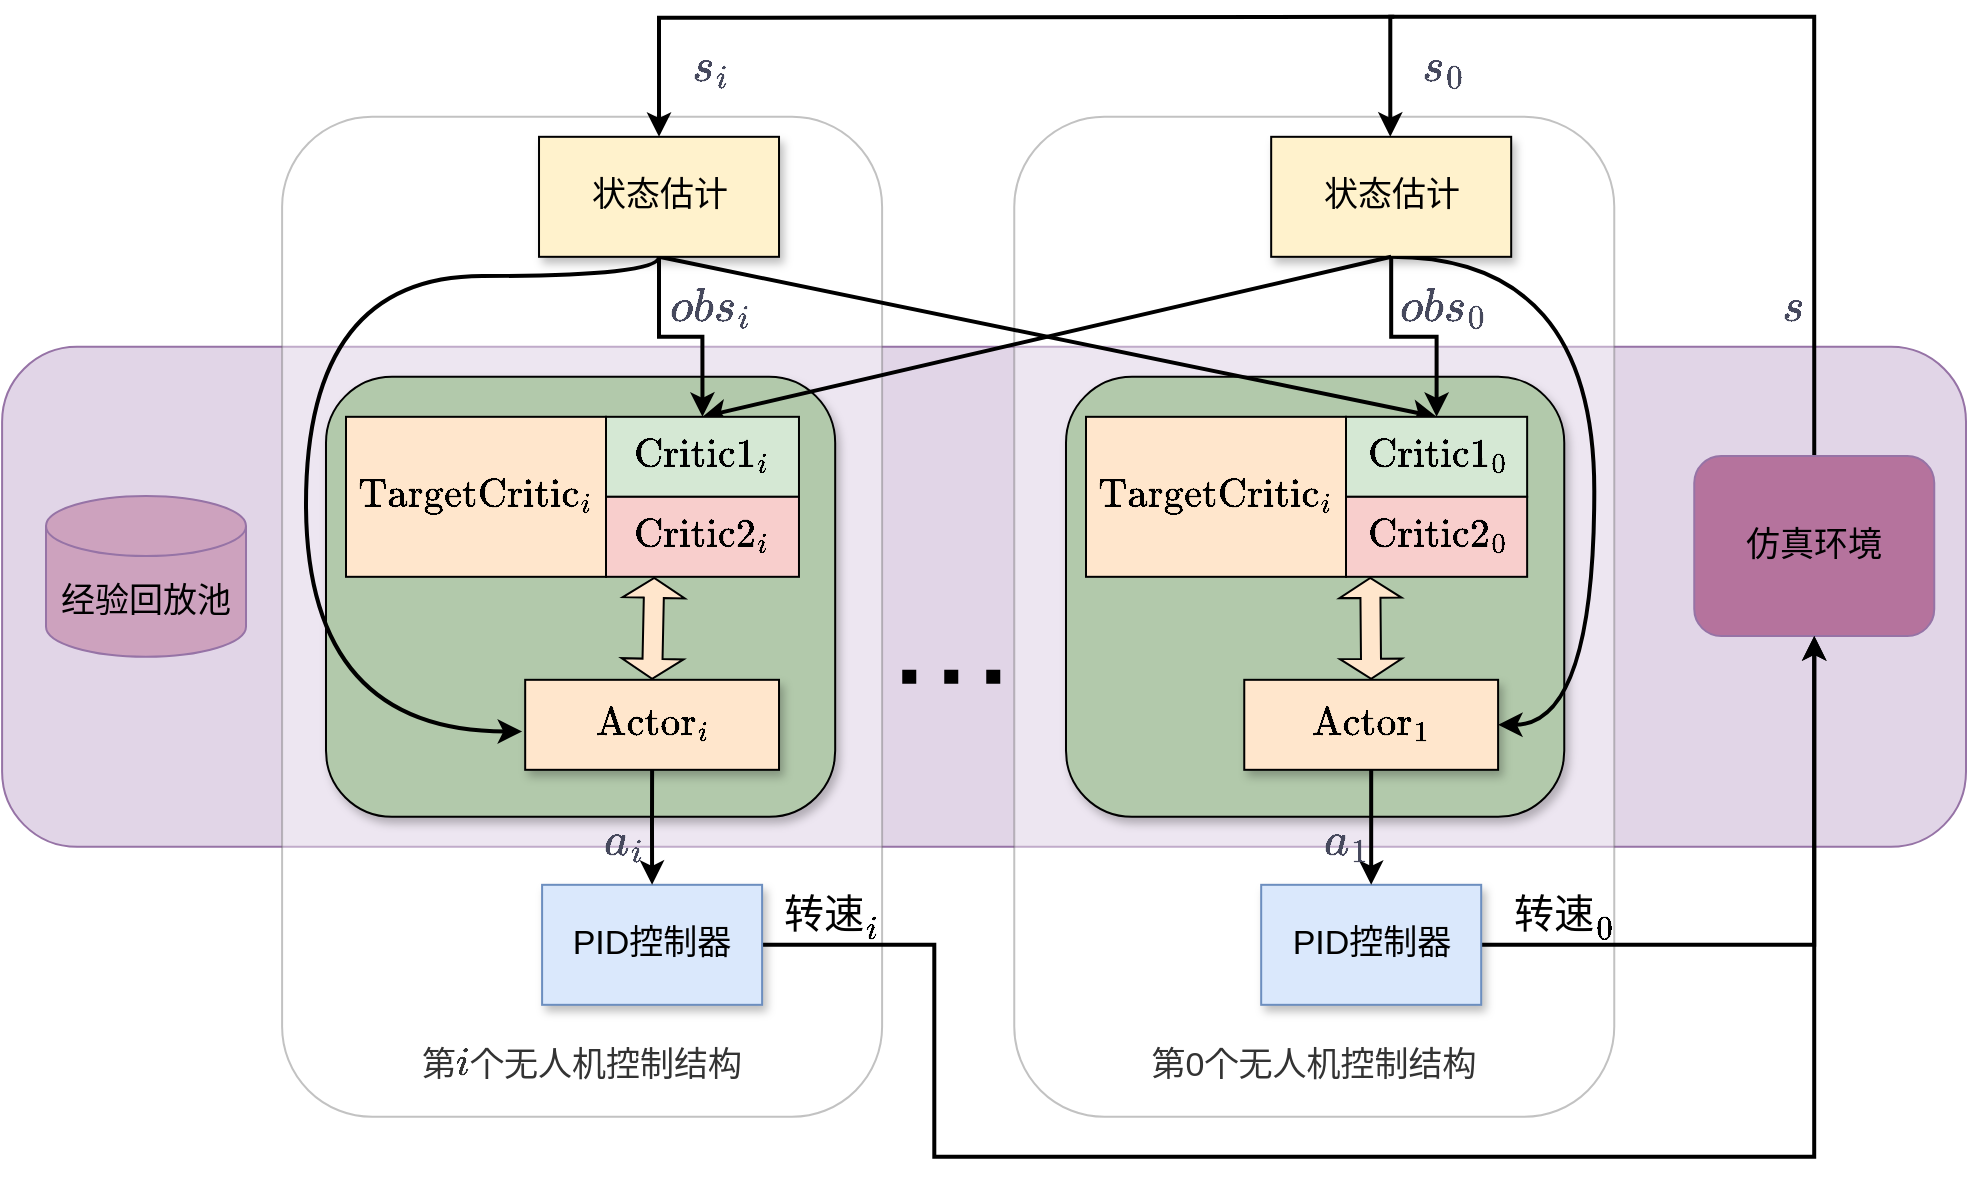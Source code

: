 <mxfile version="26.0.2">
  <diagram name="第 1 页" id="vUy5XkHIIizd0actGJSG">
    <mxGraphModel dx="2261" dy="822" grid="1" gridSize="10" guides="1" tooltips="1" connect="1" arrows="1" fold="1" page="1" pageScale="1" pageWidth="827" pageHeight="1169" math="1" shadow="0">
      <root>
        <mxCell id="0" />
        <mxCell id="1" parent="0" />
        <mxCell id="jZXJ3xpho7NZ7XZF-Gar-2" value="" style="rounded=1;whiteSpace=wrap;html=1;fillColor=#e1d5e7;strokeColor=#9673a6;" vertex="1" parent="1">
          <mxGeometry x="-281.95" y="825.41" width="981.95" height="250" as="geometry" />
        </mxCell>
        <mxCell id="-TU9CiSfj5TCnxWYMpBO-1" value="&lt;div style=&quot;font-size: 17px;&quot;&gt;&lt;br style=&quot;font-size: 17px;&quot;&gt;&lt;/div&gt;&lt;div style=&quot;font-size: 17px;&quot;&gt;&lt;br style=&quot;font-size: 17px;&quot;&gt;&lt;/div&gt;&lt;div style=&quot;font-size: 17px;&quot;&gt;&lt;br style=&quot;font-size: 17px;&quot;&gt;&lt;/div&gt;&lt;div style=&quot;font-size: 17px;&quot;&gt;&lt;br style=&quot;font-size: 17px;&quot;&gt;&lt;/div&gt;&lt;div style=&quot;font-size: 17px;&quot;&gt;&lt;br style=&quot;font-size: 17px;&quot;&gt;&lt;/div&gt;&lt;div style=&quot;font-size: 17px;&quot;&gt;&lt;br style=&quot;font-size: 17px;&quot;&gt;&lt;/div&gt;&lt;div style=&quot;font-size: 17px;&quot;&gt;&lt;br style=&quot;font-size: 17px;&quot;&gt;&lt;/div&gt;&lt;div style=&quot;font-size: 17px;&quot;&gt;&lt;br style=&quot;font-size: 17px;&quot;&gt;&lt;/div&gt;&lt;div style=&quot;font-size: 17px;&quot;&gt;&lt;br style=&quot;font-size: 17px;&quot;&gt;&lt;/div&gt;&lt;div style=&quot;font-size: 17px;&quot;&gt;&lt;br style=&quot;font-size: 17px;&quot;&gt;&lt;/div&gt;&lt;div style=&quot;font-size: 17px;&quot;&gt;&lt;br style=&quot;font-size: 17px;&quot;&gt;&lt;/div&gt;&lt;div style=&quot;font-size: 17px;&quot;&gt;&lt;br style=&quot;font-size: 17px;&quot;&gt;&lt;/div&gt;&lt;div style=&quot;font-size: 17px;&quot;&gt;&lt;br style=&quot;font-size: 17px;&quot;&gt;&lt;/div&gt;&lt;div style=&quot;font-size: 17px;&quot;&gt;&lt;br style=&quot;font-size: 17px;&quot;&gt;&lt;/div&gt;&lt;div style=&quot;font-size: 17px;&quot;&gt;&lt;br style=&quot;font-size: 17px;&quot;&gt;&lt;/div&gt;&lt;div style=&quot;font-size: 17px;&quot;&gt;&lt;br&gt;&lt;/div&gt;&lt;div style=&quot;font-size: 17px;&quot;&gt;&lt;br&gt;&lt;/div&gt;&lt;div style=&quot;font-size: 17px;&quot;&gt;&lt;br&gt;&lt;/div&gt;&lt;div style=&quot;font-size: 17px;&quot;&gt;&lt;br style=&quot;font-size: 17px;&quot;&gt;&lt;/div&gt;&lt;div style=&quot;font-size: 17px;&quot;&gt;&lt;br&gt;&lt;/div&gt;&lt;div style=&quot;font-size: 17px;&quot;&gt;&lt;br&gt;&lt;/div&gt;&lt;div style=&quot;font-size: 17px;&quot;&gt;&lt;br&gt;&lt;/div&gt;&lt;div style=&quot;font-size: 17px;&quot;&gt;&lt;span style=&quot;font-size: 17px;&quot;&gt;第0个无人机控制结构&lt;/span&gt;&lt;br style=&quot;font-size: 17px;&quot;&gt;&lt;/div&gt;" style="rounded=1;whiteSpace=wrap;html=1;labelBorderColor=none;textShadow=0;labelBackgroundColor=none;fillColor=default;strokeColor=#666666;fontColor=#333333;fontSize=17;opacity=40;" parent="1" vertex="1">
          <mxGeometry x="224.13" y="710.41" width="300" height="500" as="geometry" />
        </mxCell>
        <mxCell id="-TU9CiSfj5TCnxWYMpBO-2" value="" style="rounded=1;whiteSpace=wrap;html=1;labelBorderColor=none;textShadow=0;labelBackgroundColor=none;fillColor=#B2C9AB;strokeColor=default;fontColor=#46495D;fontSize=17;shadow=1;" parent="1" vertex="1">
          <mxGeometry x="250" y="840.41" width="249.13" height="220" as="geometry" />
        </mxCell>
        <mxCell id="-TU9CiSfj5TCnxWYMpBO-3" style="edgeStyle=orthogonalEdgeStyle;rounded=0;orthogonalLoop=1;jettySize=auto;html=1;exitX=0.5;exitY=0;exitDx=0;exitDy=0;entryX=0.5;entryY=0;entryDx=0;entryDy=0;labelBorderColor=none;textShadow=0;labelBackgroundColor=none;strokeColor=default;fontColor=default;fontSize=17;strokeWidth=2;" parent="1" source="-TU9CiSfj5TCnxWYMpBO-4" target="-TU9CiSfj5TCnxWYMpBO-6" edge="1">
          <mxGeometry relative="1" as="geometry">
            <Array as="points">
              <mxPoint x="624.13" y="660.41" />
              <mxPoint x="412.13" y="660.41" />
              <mxPoint x="412.13" y="720.41" />
            </Array>
          </mxGeometry>
        </mxCell>
        <mxCell id="-TU9CiSfj5TCnxWYMpBO-4" value="仿真环境" style="rounded=1;whiteSpace=wrap;html=1;labelBorderColor=none;textShadow=0;labelBackgroundColor=none;fillColor=light-dark(#B5739D,#392F3F);strokeColor=#9673a6;fillStyle=auto;fontSize=17;" parent="1" vertex="1">
          <mxGeometry x="564.13" y="880.0" width="120" height="90" as="geometry" />
        </mxCell>
        <mxCell id="-TU9CiSfj5TCnxWYMpBO-5" style="edgeStyle=orthogonalEdgeStyle;rounded=0;orthogonalLoop=1;jettySize=auto;html=1;exitX=0.5;exitY=1;exitDx=0;exitDy=0;entryX=1;entryY=0.5;entryDx=0;entryDy=0;strokeColor=default;fontColor=#46495D;fillColor=#B2C9AB;curved=1;strokeWidth=2;" parent="1" source="-TU9CiSfj5TCnxWYMpBO-6" target="-TU9CiSfj5TCnxWYMpBO-10" edge="1">
          <mxGeometry relative="1" as="geometry">
            <Array as="points">
              <mxPoint x="514.13" y="780.41" />
              <mxPoint x="514.13" y="1014.41" />
            </Array>
          </mxGeometry>
        </mxCell>
        <mxCell id="-TU9CiSfj5TCnxWYMpBO-6" value="状态估计" style="rounded=0;whiteSpace=wrap;html=1;labelBorderColor=none;textShadow=0;labelBackgroundColor=none;fillColor=#fff2cc;strokeColor=default;fontSize=17;shadow=1;" parent="1" vertex="1">
          <mxGeometry x="352.59" y="720.41" width="120" height="60" as="geometry" />
        </mxCell>
        <mxCell id="-TU9CiSfj5TCnxWYMpBO-7" style="edgeStyle=orthogonalEdgeStyle;rounded=0;orthogonalLoop=1;jettySize=auto;html=1;exitX=1;exitY=0.5;exitDx=0;exitDy=0;entryX=0.5;entryY=1;entryDx=0;entryDy=0;labelBorderColor=none;textShadow=0;labelBackgroundColor=none;strokeColor=default;fontColor=default;fontSize=17;jumpStyle=none;shadow=0;strokeWidth=2;" parent="1" source="-TU9CiSfj5TCnxWYMpBO-8" target="-TU9CiSfj5TCnxWYMpBO-4" edge="1">
          <mxGeometry relative="1" as="geometry" />
        </mxCell>
        <mxCell id="-TU9CiSfj5TCnxWYMpBO-8" value="PID控制器" style="rounded=0;whiteSpace=wrap;html=1;labelBorderColor=none;textShadow=0;labelBackgroundColor=none;fillColor=#dae8fc;strokeColor=#6c8ebf;fontSize=17;shadow=1;" parent="1" vertex="1">
          <mxGeometry x="347.59" y="1094.41" width="110" height="60" as="geometry" />
        </mxCell>
        <mxCell id="-TU9CiSfj5TCnxWYMpBO-9" style="edgeStyle=orthogonalEdgeStyle;rounded=0;orthogonalLoop=1;jettySize=auto;html=1;exitX=0.5;exitY=1;exitDx=0;exitDy=0;strokeColor=default;fontColor=#46495D;fillColor=#B2C9AB;strokeWidth=2;" parent="1" source="-TU9CiSfj5TCnxWYMpBO-10" target="-TU9CiSfj5TCnxWYMpBO-8" edge="1">
          <mxGeometry relative="1" as="geometry" />
        </mxCell>
        <mxCell id="-TU9CiSfj5TCnxWYMpBO-10" value="$$\text{Actor}_1$$" style="rounded=0;whiteSpace=wrap;html=1;labelBorderColor=none;textShadow=0;labelBackgroundColor=none;fillColor=#ffe6cc;strokeColor=default;fontSize=17;shadow=1;" parent="1" vertex="1">
          <mxGeometry x="339.13" y="991.91" width="126.92" height="45" as="geometry" />
        </mxCell>
        <mxCell id="-TU9CiSfj5TCnxWYMpBO-11" value="" style="shape=flexArrow;endArrow=classic;startArrow=classic;html=1;rounded=0;entryX=0.5;entryY=0;entryDx=0;entryDy=0;labelBorderColor=none;textShadow=0;labelBackgroundColor=none;endSize=3;startSize=3;strokeColor=default;fontColor=default;fontSize=17;fillColor=#ffe6cc;" parent="1" target="-TU9CiSfj5TCnxWYMpBO-10" edge="1">
          <mxGeometry width="100" height="100" relative="1" as="geometry">
            <mxPoint x="402.13" y="940.41" as="sourcePoint" />
            <mxPoint x="438.13" y="920.41" as="targetPoint" />
          </mxGeometry>
        </mxCell>
        <mxCell id="-TU9CiSfj5TCnxWYMpBO-12" value="$$s$$" style="text;html=1;align=center;verticalAlign=middle;whiteSpace=wrap;rounded=0;fontColor=#46495D;fontSize=20;strokeColor=none;" parent="1" vertex="1">
          <mxGeometry x="584.13" y="790.41" width="60" height="30" as="geometry" />
        </mxCell>
        <mxCell id="-TU9CiSfj5TCnxWYMpBO-13" value="&lt;span style=&quot;color: rgb(0, 0, 0); font-size: 20px; text-wrap: wrap;&quot;&gt;$$\text{转速}_0$$&lt;/span&gt;" style="text;html=1;align=center;verticalAlign=middle;resizable=0;points=[];autosize=1;strokeColor=none;fillColor=none;fontColor=#46495D;fontSize=20;" parent="1" vertex="1">
          <mxGeometry x="409.13" y="1089.41" width="180" height="40" as="geometry" />
        </mxCell>
        <mxCell id="-TU9CiSfj5TCnxWYMpBO-14" value="&lt;div style=&quot;font-size: 17px;&quot;&gt;&lt;br style=&quot;font-size: 17px;&quot;&gt;&lt;/div&gt;&lt;div style=&quot;font-size: 17px;&quot;&gt;&lt;br style=&quot;font-size: 17px;&quot;&gt;&lt;/div&gt;&lt;div style=&quot;font-size: 17px;&quot;&gt;&lt;br style=&quot;font-size: 17px;&quot;&gt;&lt;/div&gt;&lt;div style=&quot;font-size: 17px;&quot;&gt;&lt;br style=&quot;font-size: 17px;&quot;&gt;&lt;/div&gt;&lt;div style=&quot;font-size: 17px;&quot;&gt;&lt;br style=&quot;font-size: 17px;&quot;&gt;&lt;/div&gt;&lt;div style=&quot;font-size: 17px;&quot;&gt;&lt;br style=&quot;font-size: 17px;&quot;&gt;&lt;/div&gt;&lt;div style=&quot;font-size: 17px;&quot;&gt;&lt;br style=&quot;font-size: 17px;&quot;&gt;&lt;/div&gt;&lt;div style=&quot;font-size: 17px;&quot;&gt;&lt;br style=&quot;font-size: 17px;&quot;&gt;&lt;/div&gt;&lt;div style=&quot;font-size: 17px;&quot;&gt;&lt;br style=&quot;font-size: 17px;&quot;&gt;&lt;/div&gt;&lt;div style=&quot;font-size: 17px;&quot;&gt;&lt;br style=&quot;font-size: 17px;&quot;&gt;&lt;/div&gt;&lt;div style=&quot;font-size: 17px;&quot;&gt;&lt;br style=&quot;font-size: 17px;&quot;&gt;&lt;/div&gt;&lt;div style=&quot;font-size: 17px;&quot;&gt;&lt;br style=&quot;font-size: 17px;&quot;&gt;&lt;/div&gt;&lt;div style=&quot;font-size: 17px;&quot;&gt;&lt;br style=&quot;font-size: 17px;&quot;&gt;&lt;/div&gt;&lt;div style=&quot;font-size: 17px;&quot;&gt;&lt;br style=&quot;font-size: 17px;&quot;&gt;&lt;/div&gt;&lt;div style=&quot;font-size: 17px;&quot;&gt;&lt;br style=&quot;font-size: 17px;&quot;&gt;&lt;/div&gt;&lt;div style=&quot;font-size: 17px;&quot;&gt;&lt;br&gt;&lt;/div&gt;&lt;div style=&quot;font-size: 17px;&quot;&gt;&lt;br&gt;&lt;/div&gt;&lt;div style=&quot;font-size: 17px;&quot;&gt;&lt;br&gt;&lt;/div&gt;&lt;div style=&quot;font-size: 17px;&quot;&gt;&lt;br&gt;&lt;/div&gt;&lt;div style=&quot;font-size: 17px;&quot;&gt;&lt;br&gt;&lt;/div&gt;&lt;div style=&quot;font-size: 17px;&quot;&gt;&lt;br&gt;&lt;/div&gt;&lt;div style=&quot;font-size: 17px;&quot;&gt;&lt;br style=&quot;font-size: 17px;&quot;&gt;&lt;/div&gt;&lt;div style=&quot;font-size: 17px;&quot;&gt;&lt;span style=&quot;font-size: 17px;&quot;&gt;第\(i\)个无人机控制结构&lt;/span&gt;&lt;br style=&quot;font-size: 17px;&quot;&gt;&lt;/div&gt;" style="rounded=1;whiteSpace=wrap;html=1;labelBorderColor=none;textShadow=0;labelBackgroundColor=none;fillColor=default;strokeColor=#666666;fontColor=#333333;fontSize=17;opacity=40;" parent="1" vertex="1">
          <mxGeometry x="-141.95" y="710.41" width="300" height="500" as="geometry" />
        </mxCell>
        <mxCell id="-TU9CiSfj5TCnxWYMpBO-15" value="" style="rounded=1;whiteSpace=wrap;html=1;labelBorderColor=none;textShadow=0;labelBackgroundColor=none;fillColor=#B2C9AB;strokeColor=default;fontColor=#46495D;fontSize=17;shadow=1;" parent="1" vertex="1">
          <mxGeometry x="-120" y="840.41" width="254.59" height="220" as="geometry" />
        </mxCell>
        <mxCell id="-TU9CiSfj5TCnxWYMpBO-16" style="edgeStyle=orthogonalEdgeStyle;rounded=0;orthogonalLoop=1;jettySize=auto;html=1;entryX=0.5;entryY=0;entryDx=0;entryDy=0;labelBorderColor=none;textShadow=0;labelBackgroundColor=none;strokeColor=default;fontColor=default;fontSize=17;strokeWidth=2;" parent="1" target="-TU9CiSfj5TCnxWYMpBO-19" edge="1">
          <mxGeometry relative="1" as="geometry">
            <mxPoint x="414.13" y="660.41" as="sourcePoint" />
          </mxGeometry>
        </mxCell>
        <mxCell id="-TU9CiSfj5TCnxWYMpBO-17" style="edgeStyle=orthogonalEdgeStyle;rounded=0;orthogonalLoop=1;jettySize=auto;html=1;entryX=0.5;entryY=0;entryDx=0;entryDy=0;strokeColor=default;fontColor=#46495D;fillColor=#B2C9AB;strokeWidth=2;" parent="1" source="-TU9CiSfj5TCnxWYMpBO-19" target="-TU9CiSfj5TCnxWYMpBO-37" edge="1">
          <mxGeometry relative="1" as="geometry" />
        </mxCell>
        <mxCell id="-TU9CiSfj5TCnxWYMpBO-18" style="rounded=0;orthogonalLoop=1;jettySize=auto;html=1;exitX=0.5;exitY=1;exitDx=0;exitDy=0;strokeColor=default;fontColor=#46495D;fillColor=#B2C9AB;entryX=0.5;entryY=0;entryDx=0;entryDy=0;strokeWidth=2;" parent="1" source="-TU9CiSfj5TCnxWYMpBO-19" target="-TU9CiSfj5TCnxWYMpBO-36" edge="1">
          <mxGeometry relative="1" as="geometry">
            <mxPoint x="412.13" y="860.41" as="targetPoint" />
          </mxGeometry>
        </mxCell>
        <mxCell id="-TU9CiSfj5TCnxWYMpBO-19" value="状态估计" style="rounded=0;whiteSpace=wrap;html=1;labelBorderColor=none;textShadow=0;labelBackgroundColor=none;fillColor=#fff2cc;strokeColor=default;fontSize=17;shadow=1;" parent="1" vertex="1">
          <mxGeometry x="-13.49" y="720.41" width="120" height="60" as="geometry" />
        </mxCell>
        <mxCell id="-TU9CiSfj5TCnxWYMpBO-20" style="edgeStyle=orthogonalEdgeStyle;rounded=0;orthogonalLoop=1;jettySize=auto;html=1;strokeColor=#000000;fontColor=#46495D;fillColor=#B2C9AB;exitX=1;exitY=0.5;exitDx=0;exitDy=0;entryX=0.5;entryY=1;entryDx=0;entryDy=0;strokeWidth=2;" parent="1" source="-TU9CiSfj5TCnxWYMpBO-21" target="-TU9CiSfj5TCnxWYMpBO-4" edge="1">
          <mxGeometry relative="1" as="geometry">
            <mxPoint x="624.13" y="780.41" as="targetPoint" />
            <mxPoint x="274.13" y="1100.41" as="sourcePoint" />
            <Array as="points">
              <mxPoint x="184.13" y="1124.41" />
              <mxPoint x="184.13" y="1230.41" />
              <mxPoint x="624.13" y="1230.41" />
            </Array>
          </mxGeometry>
        </mxCell>
        <mxCell id="-TU9CiSfj5TCnxWYMpBO-21" value="PID控制器" style="rounded=0;whiteSpace=wrap;html=1;labelBorderColor=none;textShadow=0;labelBackgroundColor=none;fillColor=#dae8fc;strokeColor=#6c8ebf;fontSize=17;shadow=1;" parent="1" vertex="1">
          <mxGeometry x="-11.95" y="1094.41" width="110" height="60" as="geometry" />
        </mxCell>
        <mxCell id="-TU9CiSfj5TCnxWYMpBO-22" style="edgeStyle=orthogonalEdgeStyle;rounded=0;orthogonalLoop=1;jettySize=auto;html=1;exitX=0.5;exitY=1;exitDx=0;exitDy=0;entryX=0.5;entryY=0;entryDx=0;entryDy=0;strokeColor=default;fontColor=#46495D;fillColor=#B2C9AB;strokeWidth=2;" parent="1" source="-TU9CiSfj5TCnxWYMpBO-23" target="-TU9CiSfj5TCnxWYMpBO-21" edge="1">
          <mxGeometry relative="1" as="geometry" />
        </mxCell>
        <mxCell id="-TU9CiSfj5TCnxWYMpBO-23" value="$$\text{Actor}_i$$" style="rounded=0;whiteSpace=wrap;html=1;labelBorderColor=none;textShadow=0;labelBackgroundColor=none;fillColor=#ffe6cc;strokeColor=default;fontSize=17;shadow=1;" parent="1" vertex="1">
          <mxGeometry x="-20.41" y="991.91" width="126.92" height="45" as="geometry" />
        </mxCell>
        <mxCell id="-TU9CiSfj5TCnxWYMpBO-24" value="" style="shape=flexArrow;endArrow=classic;startArrow=classic;html=1;rounded=0;entryX=0.5;entryY=0;entryDx=0;entryDy=0;labelBorderColor=none;textShadow=0;labelBackgroundColor=none;endSize=3;startSize=3;strokeColor=default;fontColor=default;fontSize=17;fillColor=#ffe6cc;" parent="1" target="-TU9CiSfj5TCnxWYMpBO-23" edge="1">
          <mxGeometry width="100" height="100" relative="1" as="geometry">
            <mxPoint x="44.13" y="940.41" as="sourcePoint" />
            <mxPoint x="72.05" y="920.41" as="targetPoint" />
          </mxGeometry>
        </mxCell>
        <mxCell id="-TU9CiSfj5TCnxWYMpBO-25" value="" style="endArrow=none;dashed=1;html=1;rounded=0;strokeColor=default;fontColor=#46495D;fillColor=#B2C9AB;strokeWidth=7;dashPattern=1 2;" parent="1" edge="1">
          <mxGeometry width="50" height="50" relative="1" as="geometry">
            <mxPoint x="168.13" y="990.41" as="sourcePoint" />
            <mxPoint x="218.05" y="990.41" as="targetPoint" />
          </mxGeometry>
        </mxCell>
        <mxCell id="-TU9CiSfj5TCnxWYMpBO-26" value="$$obs_{i}$$" style="text;html=1;align=center;verticalAlign=middle;whiteSpace=wrap;rounded=0;fontColor=#46495D;fontSize=20;strokeColor=none;" parent="1" vertex="1">
          <mxGeometry x="41.51" y="790.41" width="60" height="30" as="geometry" />
        </mxCell>
        <mxCell id="-TU9CiSfj5TCnxWYMpBO-27" value="$$a_{i}$$" style="text;html=1;align=center;verticalAlign=middle;whiteSpace=wrap;rounded=0;fontColor=#46495D;fontSize=20;strokeColor=none;" parent="1" vertex="1">
          <mxGeometry x="-0.99" y="1057.41" width="60" height="30" as="geometry" />
        </mxCell>
        <mxCell id="-TU9CiSfj5TCnxWYMpBO-28" value="$$s_0$$" style="text;html=1;align=center;verticalAlign=middle;whiteSpace=wrap;rounded=0;fontColor=#46495D;fontSize=20;strokeColor=none;" parent="1" vertex="1">
          <mxGeometry x="409.13" y="670.41" width="60" height="30" as="geometry" />
        </mxCell>
        <mxCell id="-TU9CiSfj5TCnxWYMpBO-29" value="$$s_i$$" style="text;html=1;align=center;verticalAlign=middle;whiteSpace=wrap;rounded=0;fontColor=#46495D;fontSize=20;strokeColor=none;" parent="1" vertex="1">
          <mxGeometry x="43.05" y="670.41" width="60" height="30" as="geometry" />
        </mxCell>
        <mxCell id="-TU9CiSfj5TCnxWYMpBO-30" value="$$obs_{0}$$" style="text;html=1;align=center;verticalAlign=middle;whiteSpace=wrap;rounded=0;fontColor=#46495D;fontSize=20;strokeColor=none;" parent="1" vertex="1">
          <mxGeometry x="409.13" y="790.41" width="60" height="30" as="geometry" />
        </mxCell>
        <mxCell id="-TU9CiSfj5TCnxWYMpBO-31" style="edgeStyle=orthogonalEdgeStyle;rounded=0;orthogonalLoop=1;jettySize=auto;html=1;strokeColor=default;fontColor=#46495D;fillColor=#B2C9AB;exitX=0.5;exitY=1;exitDx=0;exitDy=0;strokeWidth=2;" parent="1" source="-TU9CiSfj5TCnxWYMpBO-6" target="-TU9CiSfj5TCnxWYMpBO-36" edge="1">
          <mxGeometry relative="1" as="geometry">
            <mxPoint x="122.13" y="790.41" as="sourcePoint" />
            <mxPoint x="412.59" y="860.41" as="targetPoint" />
            <Array as="points" />
          </mxGeometry>
        </mxCell>
        <mxCell id="-TU9CiSfj5TCnxWYMpBO-32" style="rounded=0;orthogonalLoop=1;jettySize=auto;html=1;strokeColor=default;fontColor=#46495D;fillColor=#B2C9AB;exitX=0.5;exitY=1;exitDx=0;exitDy=0;entryX=0.5;entryY=0;entryDx=0;entryDy=0;strokeWidth=2;" parent="1" source="-TU9CiSfj5TCnxWYMpBO-6" target="-TU9CiSfj5TCnxWYMpBO-37" edge="1">
          <mxGeometry relative="1" as="geometry">
            <mxPoint x="264.13" y="830.41" as="sourcePoint" />
            <mxPoint x="234.13" y="750.41" as="targetPoint" />
          </mxGeometry>
        </mxCell>
        <mxCell id="-TU9CiSfj5TCnxWYMpBO-33" value="$$a_{1}$$" style="text;html=1;align=center;verticalAlign=middle;whiteSpace=wrap;rounded=0;fontColor=#46495D;fontSize=20;strokeColor=none;" parent="1" vertex="1">
          <mxGeometry x="361.13" y="1057.41" width="60" height="30" as="geometry" />
        </mxCell>
        <mxCell id="-TU9CiSfj5TCnxWYMpBO-34" value="&lt;span style=&quot;color: rgb(0, 0, 0); font-size: 20px; text-wrap: wrap;&quot;&gt;$$\text{转速}_i$$&lt;/span&gt;" style="text;html=1;align=center;verticalAlign=middle;resizable=0;points=[];autosize=1;strokeColor=none;fillColor=none;fontColor=#46495D;fontSize=20;" parent="1" vertex="1">
          <mxGeometry x="48.05" y="1089.41" width="170" height="40" as="geometry" />
        </mxCell>
        <mxCell id="-TU9CiSfj5TCnxWYMpBO-35" value="" style="rounded=0;orthogonalLoop=1;jettySize=auto;html=1;exitX=0.5;exitY=1;exitDx=0;exitDy=0;entryX=-0.012;entryY=0.574;entryDx=0;entryDy=0;strokeColor=default;fontColor=#46495D;fillColor=#B2C9AB;elbow=vertical;edgeStyle=orthogonalEdgeStyle;curved=1;entryPerimeter=0;strokeWidth=2;" parent="1" source="-TU9CiSfj5TCnxWYMpBO-19" target="-TU9CiSfj5TCnxWYMpBO-23" edge="1">
          <mxGeometry relative="1" as="geometry">
            <mxPoint x="46.05" y="780.41" as="sourcePoint" />
            <mxPoint x="-16.95" y="980.41" as="targetPoint" />
            <Array as="points">
              <mxPoint x="47" y="790" />
              <mxPoint x="-130" y="790" />
              <mxPoint x="-130" y="1018" />
            </Array>
          </mxGeometry>
        </mxCell>
        <mxCell id="-TU9CiSfj5TCnxWYMpBO-36" value="$$\text{Critic1}_0$$" style="rounded=0;whiteSpace=wrap;html=1;labelBorderColor=none;textShadow=0;labelBackgroundColor=none;fillColor=#d5e8d4;strokeColor=#000000;fontSize=17;shadow=0;" parent="1" vertex="1">
          <mxGeometry x="390" y="860.41" width="90.57" height="40" as="geometry" />
        </mxCell>
        <mxCell id="-TU9CiSfj5TCnxWYMpBO-37" value="$$\text{Critic1}_i$$" style="rounded=0;whiteSpace=wrap;html=1;labelBorderColor=none;textShadow=0;labelBackgroundColor=none;fillColor=#D5E8D4;strokeColor=default;fontSize=17;shadow=0;" parent="1" vertex="1">
          <mxGeometry x="20" y="860.41" width="96.49" height="40" as="geometry" />
        </mxCell>
        <mxCell id="-TU9CiSfj5TCnxWYMpBO-38" value="&lt;div&gt;$$\text{Target}\text{Critic}_i$$&lt;/div&gt;" style="rounded=0;whiteSpace=wrap;html=1;labelBorderColor=none;textShadow=0;labelBackgroundColor=none;fillColor=#ffe6cc;strokeColor=default;fontSize=17;shadow=0;" parent="1" vertex="1">
          <mxGeometry x="260" y="860.41" width="130" height="80" as="geometry" />
        </mxCell>
        <mxCell id="-TU9CiSfj5TCnxWYMpBO-39" value="$$\text{Critic2}_i$$" style="rounded=0;whiteSpace=wrap;html=1;labelBorderColor=none;textShadow=0;labelBackgroundColor=none;fillColor=#F8CECC;strokeColor=#000000;fontSize=17;shadow=0;" parent="1" vertex="1">
          <mxGeometry x="20" y="900.41" width="96.49" height="40" as="geometry" />
        </mxCell>
        <mxCell id="-TU9CiSfj5TCnxWYMpBO-40" value="&lt;div&gt;$$\text{Target}\text{Critic}_i$$&lt;/div&gt;" style="rounded=0;whiteSpace=wrap;html=1;labelBorderColor=none;textShadow=0;labelBackgroundColor=none;fillColor=#ffe6cc;strokeColor=default;fontSize=17;shadow=0;" parent="1" vertex="1">
          <mxGeometry x="-110" y="860.41" width="130" height="80" as="geometry" />
        </mxCell>
        <mxCell id="-TU9CiSfj5TCnxWYMpBO-41" value="$$\text{Critic2}_0$$" style="rounded=0;whiteSpace=wrap;html=1;labelBorderColor=none;textShadow=0;labelBackgroundColor=none;fillColor=#F8CECC;strokeColor=default;fontSize=17;shadow=0;" parent="1" vertex="1">
          <mxGeometry x="390" y="900.41" width="90.57" height="40" as="geometry" />
        </mxCell>
        <mxCell id="jZXJ3xpho7NZ7XZF-Gar-1" value="&lt;font style=&quot;font-size: 17px;&quot;&gt;经验回放池&lt;/font&gt;" style="shape=cylinder3;whiteSpace=wrap;html=1;boundedLbl=1;backgroundOutline=1;size=15;fillColor=#CDA2BE;strokeColor=#9673a6;" vertex="1" parent="1">
          <mxGeometry x="-260" y="900" width="100" height="80.41" as="geometry" />
        </mxCell>
      </root>
    </mxGraphModel>
  </diagram>
</mxfile>
